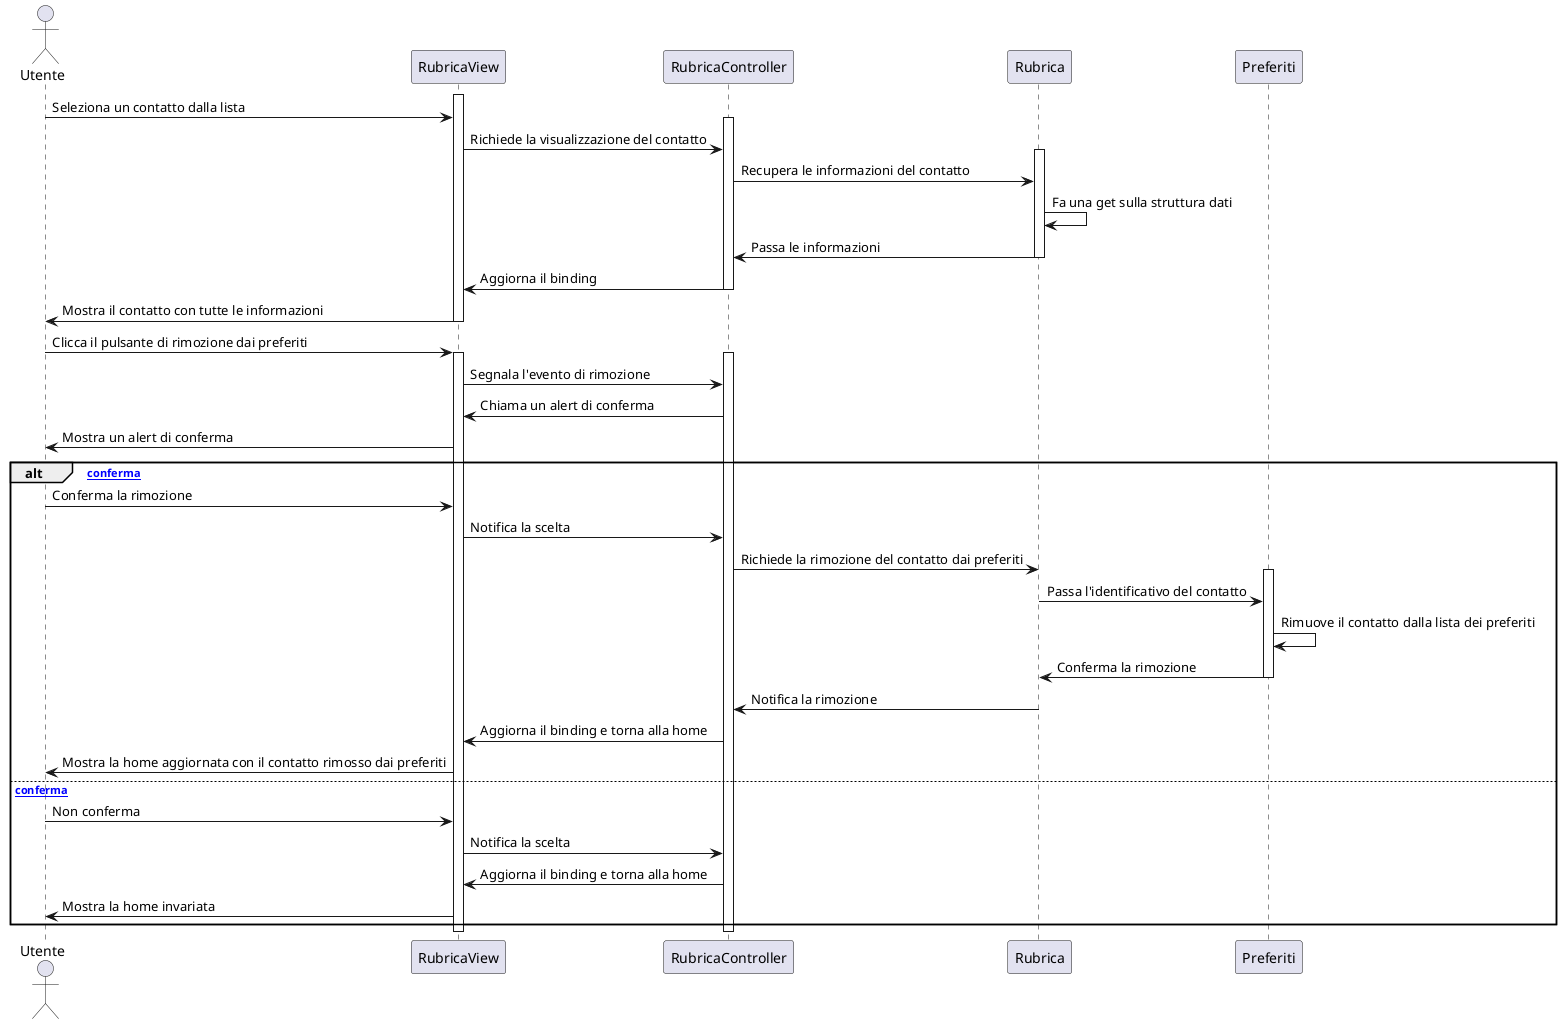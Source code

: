 @startuml
'https://plantuml.com/sequence-diagram

actor Utente

activate RubricaView
Utente -> RubricaView : Seleziona un contatto dalla lista
activate RubricaController
RubricaView -> RubricaController : Richiede la visualizzazione del contatto
activate Rubrica
RubricaController -> Rubrica : Recupera le informazioni del contatto
Rubrica -> Rubrica : Fa una get sulla struttura dati
Rubrica -> RubricaController : Passa le informazioni
deactivate Rubrica
RubricaController -> RubricaView : Aggiorna il binding
deactivate RubricaController
RubricaView -> Utente : Mostra il contatto con tutte le informazioni
deactivate RubricaView


Utente -> RubricaView : Clicca il pulsante di rimozione dai preferiti
activate RubricaView
activate RubricaController
RubricaView -> RubricaController : Segnala l'evento di rimozione
RubricaController -> RubricaView : Chiama un alert di conferma
RubricaView -> Utente : Mostra un alert di conferma
alt [conferma]
    Utente -> RubricaView : Conferma la rimozione
    RubricaView -> RubricaController : Notifica la scelta
    RubricaController -> Rubrica : Richiede la rimozione del contatto dai preferiti
    activate Preferiti
    Rubrica -> Preferiti : Passa l'identificativo del contatto
    Preferiti -> Preferiti : Rimuove il contatto dalla lista dei preferiti
    Preferiti -> Rubrica : Conferma la rimozione
    deactivate Preferiti
    Rubrica -> RubricaController : Notifica la rimozione
    RubricaController -> RubricaView : Aggiorna il binding e torna alla home
    RubricaView -> Utente : Mostra la home aggiornata con il contatto rimosso dai preferiti
else [non conferma]
    Utente -> RubricaView : Non conferma
    RubricaView -> RubricaController : Notifica la scelta
    RubricaController -> RubricaView : Aggiorna il binding e torna alla home
    RubricaView -> Utente : Mostra la home invariata
end
deactivate RubricaController
deactivate RubricaView

@enduml